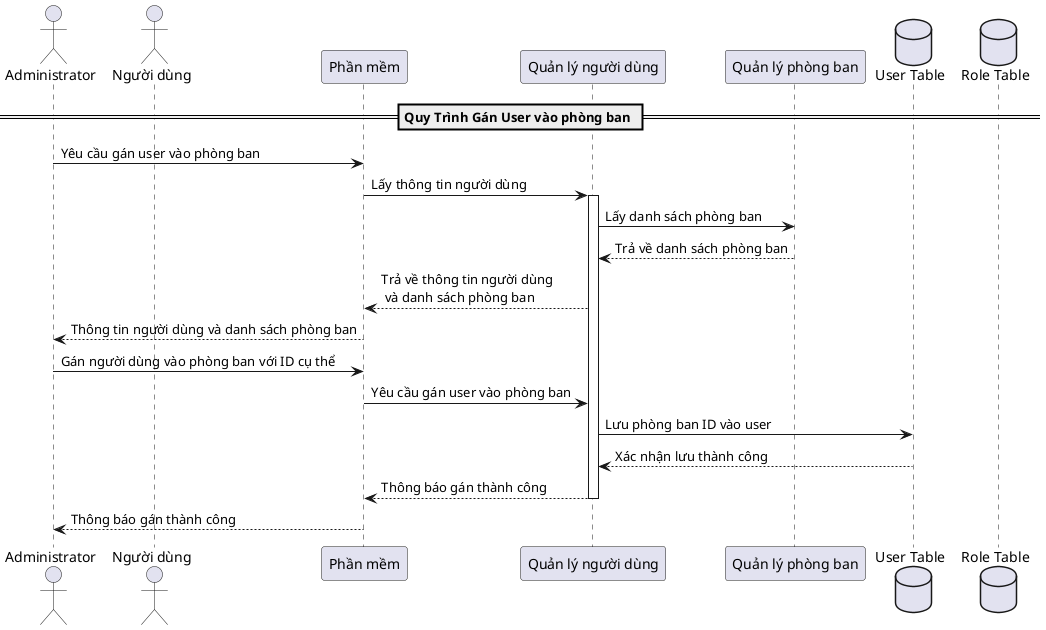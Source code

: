 @startuml
actor Administrator as amd
actor "Người dùng" as nd
participant "Phần mềm" as pm
participant "Quản lý người dùng" as qlnd
participant "Quản lý phòng ban" as qlpb
database "User Table" as dbu
database "Role Table" as dbr

== Quy Trình Gán User vào phòng ban ==
amd -> pm : Yêu cầu gán user vào phòng ban
pm -> qlnd : Lấy thông tin người dùng
activate qlnd
qlnd -> qlpb : Lấy danh sách phòng ban
qlpb --> qlnd : Trả về danh sách phòng ban
qlnd --> pm : Trả về thông tin người dùng\n và danh sách phòng ban
pm --> amd : Thông tin người dùng và danh sách phòng ban
amd -> pm : Gán người dùng vào phòng ban với ID cụ thể
pm -> qlnd : Yêu cầu gán user vào phòng ban
qlnd -> dbu : Lưu phòng ban ID vào user
dbu --> qlnd : Xác nhận lưu thành công
qlnd --> pm : Thông báo gán thành công
deactivate qlnd
pm --> amd : Thông báo gán thành công
@enduml